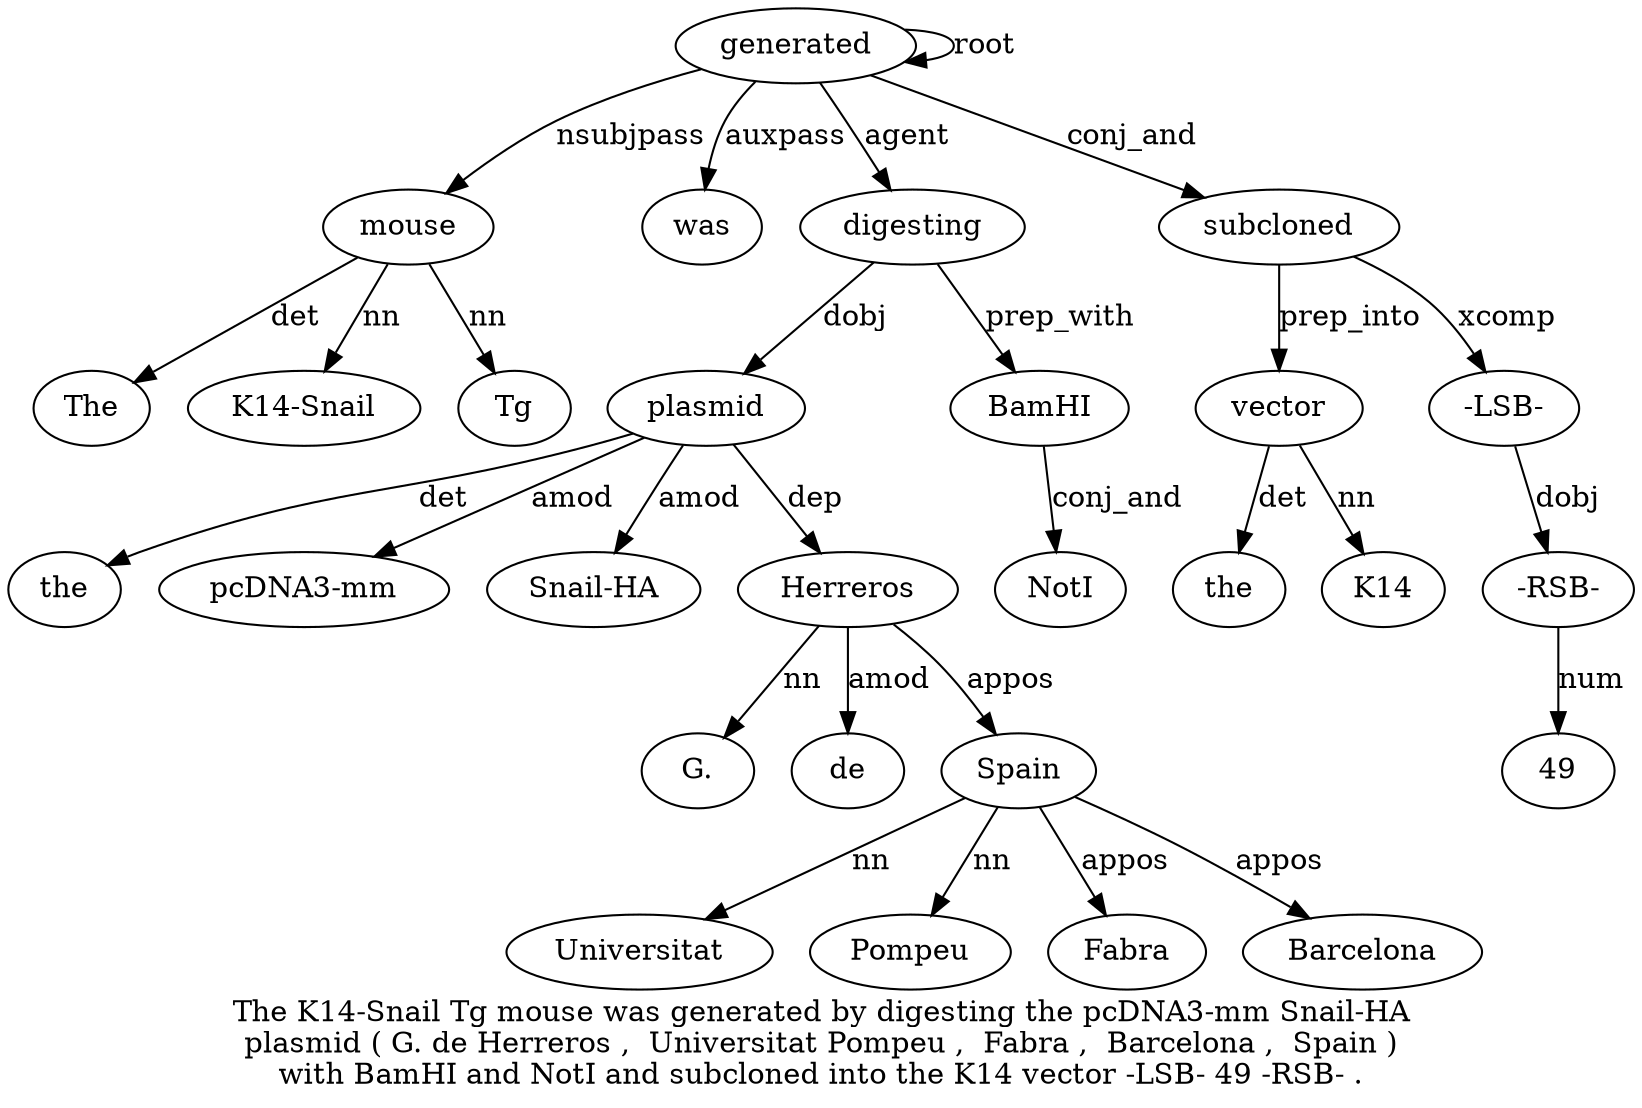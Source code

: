 digraph "The K14-Snail Tg mouse was generated by digesting the pcDNA3-mm Snail-HA plasmid ( G. de Herreros ,  Universitat Pompeu ,  Fabra ,  Barcelona ,  Spain ) with BamHI and NotI and subcloned into the K14 vector -LSB- 49 -RSB- ." {
label="The K14-Snail Tg mouse was generated by digesting the pcDNA3-mm Snail-HA
plasmid ( G. de Herreros ,  Universitat Pompeu ,  Fabra ,  Barcelona ,  Spain )
with BamHI and NotI and subcloned into the K14 vector -LSB- 49 -RSB- .";
mouse4 [style=filled, fillcolor=white, label=mouse];
The1 [style=filled, fillcolor=white, label=The];
mouse4 -> The1  [label=det];
"K14-Snail2" [style=filled, fillcolor=white, label="K14-Snail"];
mouse4 -> "K14-Snail2"  [label=nn];
Tg3 [style=filled, fillcolor=white, label=Tg];
mouse4 -> Tg3  [label=nn];
generated6 [style=filled, fillcolor=white, label=generated];
generated6 -> mouse4  [label=nsubjpass];
was5 [style=filled, fillcolor=white, label=was];
generated6 -> was5  [label=auxpass];
generated6 -> generated6  [label=root];
digesting8 [style=filled, fillcolor=white, label=digesting];
generated6 -> digesting8  [label=agent];
plasmid12 [style=filled, fillcolor=white, label=plasmid];
the9 [style=filled, fillcolor=white, label=the];
plasmid12 -> the9  [label=det];
"pcDNA3-mm10" [style=filled, fillcolor=white, label="pcDNA3-mm"];
plasmid12 -> "pcDNA3-mm10"  [label=amod];
"Snail-HA11" [style=filled, fillcolor=white, label="Snail-HA"];
plasmid12 -> "Snail-HA11"  [label=amod];
digesting8 -> plasmid12  [label=dobj];
Herreros16 [style=filled, fillcolor=white, label=Herreros];
"G.14" [style=filled, fillcolor=white, label="G."];
Herreros16 -> "G.14"  [label=nn];
de15 [style=filled, fillcolor=white, label=de];
Herreros16 -> de15  [label=amod];
plasmid12 -> Herreros16  [label=dep];
Spain25 [style=filled, fillcolor=white, label=Spain];
Universitat18 [style=filled, fillcolor=white, label=Universitat];
Spain25 -> Universitat18  [label=nn];
Pompeu19 [style=filled, fillcolor=white, label=Pompeu];
Spain25 -> Pompeu19  [label=nn];
Fabra21 [style=filled, fillcolor=white, label=Fabra];
Spain25 -> Fabra21  [label=appos];
Barcelona23 [style=filled, fillcolor=white, label=Barcelona];
Spain25 -> Barcelona23  [label=appos];
Herreros16 -> Spain25  [label=appos];
BamHI28 [style=filled, fillcolor=white, label=BamHI];
digesting8 -> BamHI28  [label=prep_with];
NotI30 [style=filled, fillcolor=white, label=NotI];
BamHI28 -> NotI30  [label=conj_and];
subcloned32 [style=filled, fillcolor=white, label=subcloned];
generated6 -> subcloned32  [label=conj_and];
vector36 [style=filled, fillcolor=white, label=vector];
the34 [style=filled, fillcolor=white, label=the];
vector36 -> the34  [label=det];
K1435 [style=filled, fillcolor=white, label=K14];
vector36 -> K1435  [label=nn];
subcloned32 -> vector36  [label=prep_into];
"-LSB-37" [style=filled, fillcolor=white, label="-LSB-"];
subcloned32 -> "-LSB-37"  [label=xcomp];
"-RSB-39" [style=filled, fillcolor=white, label="-RSB-"];
4938 [style=filled, fillcolor=white, label=49];
"-RSB-39" -> 4938  [label=num];
"-LSB-37" -> "-RSB-39"  [label=dobj];
}

